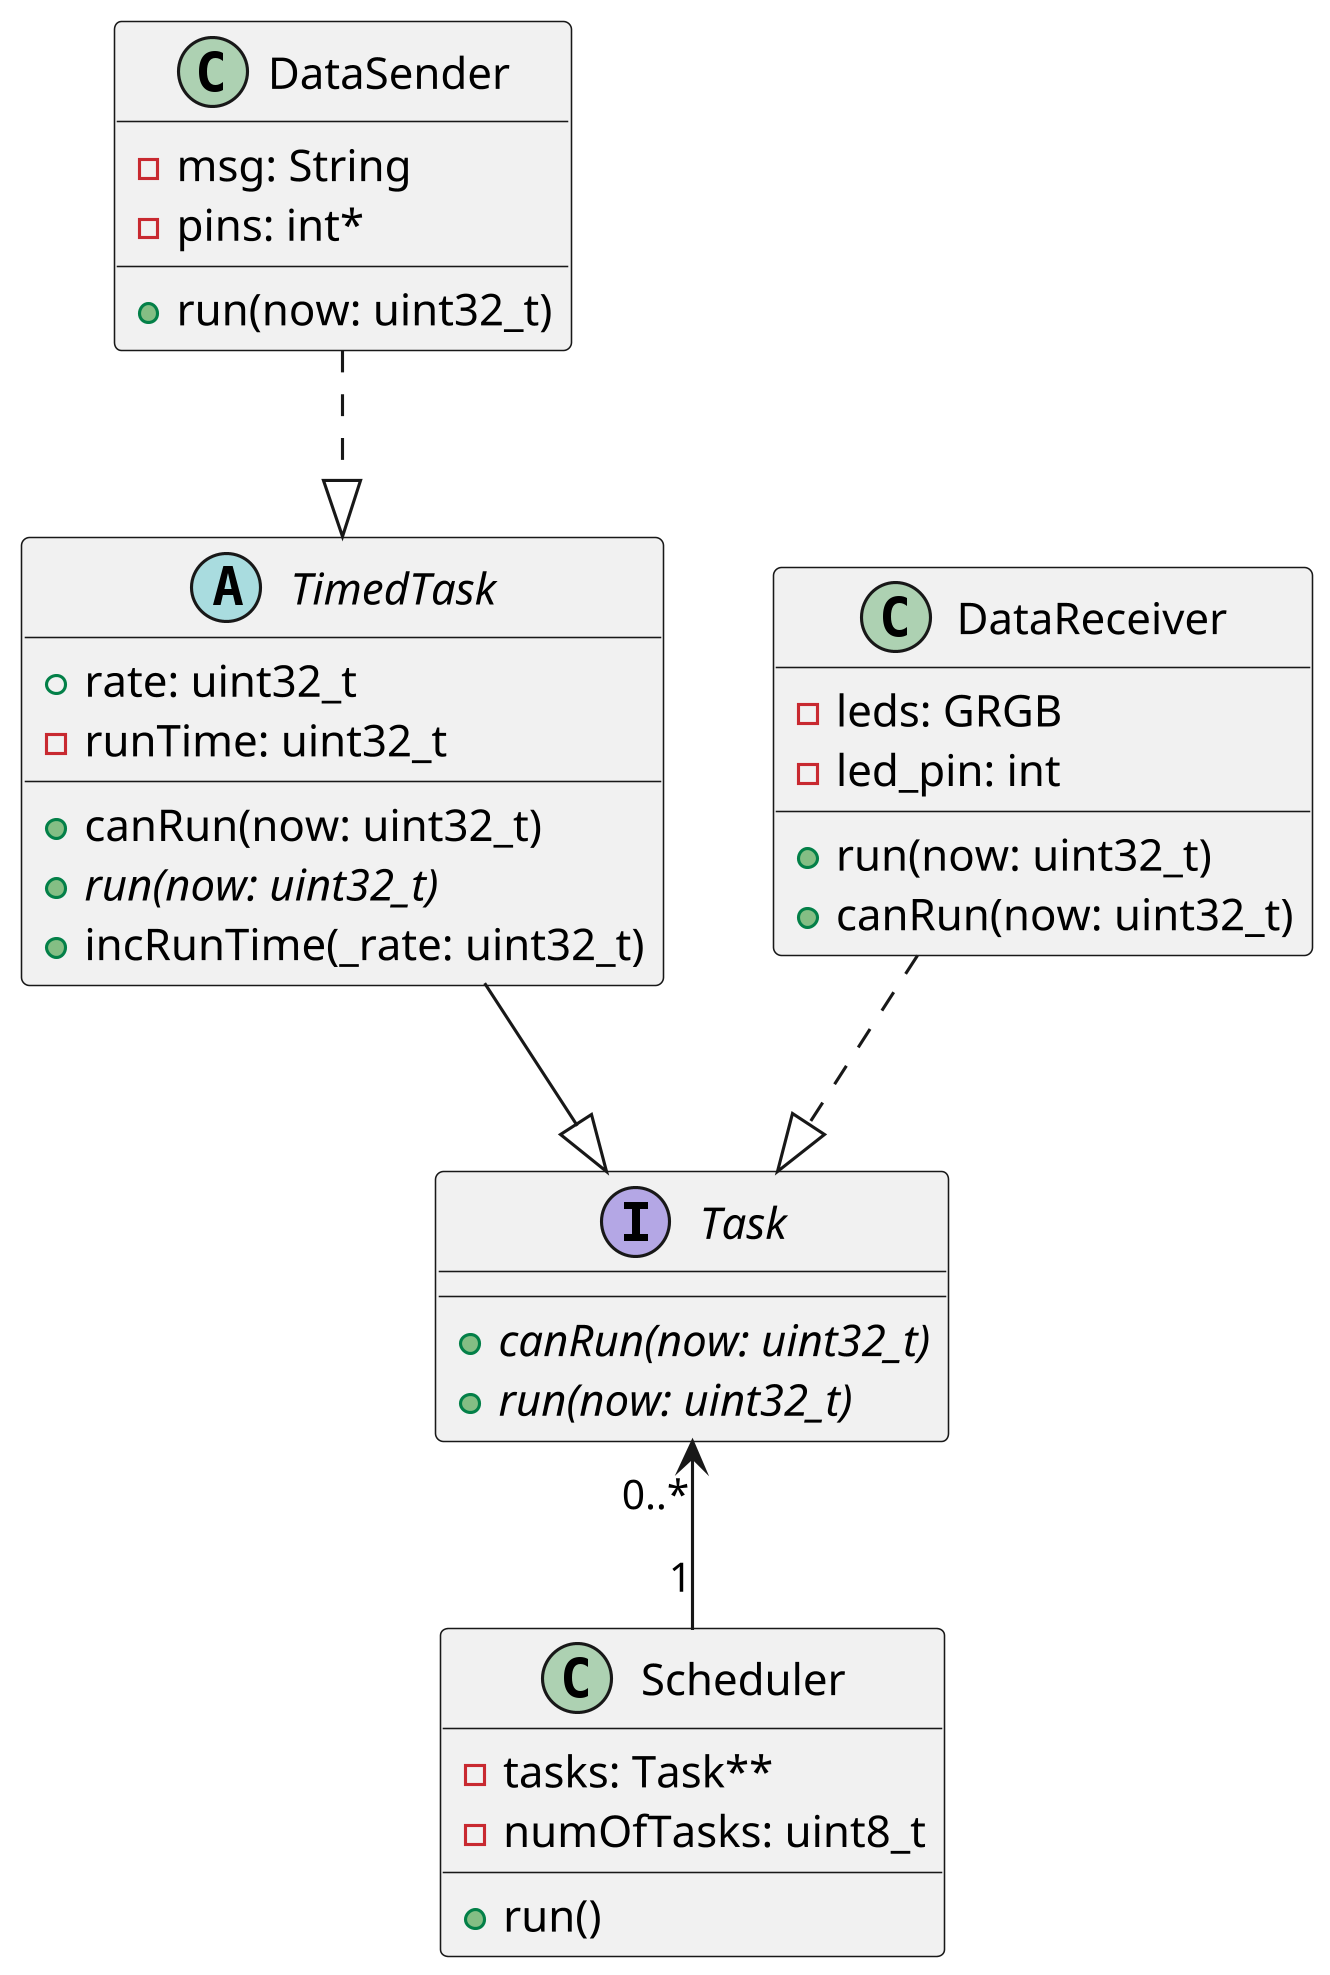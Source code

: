 
@startuml
skinparam dpi 300

' skinparam ClassAttributeIconSize 0

interface Task {
    + {abstract} canRun(now: uint32_t)
    + {abstract} run(now: uint32_t)
}

abstract TimedTask {
    + rate: uint32_t
    - runTime: uint32_t
    + canRun(now: uint32_t)
    + {abstract} run(now: uint32_t)
    + incRunTime(_rate: uint32_t)
}

class Scheduler {
    - tasks: Task**
    - numOfTasks: uint8_t
    + run()
}

class DataSender {
    - msg: String
    - pins: int*
    + run(now: uint32_t)
}

class DataReceiver {
    - leds: GRGB
    - led_pin: int
    + run(now: uint32_t)
    + canRun(now: uint32_t)
}

TimedTask --|> Task
Scheduler "1" -up-> "0..*" Task

DataReceiver .down.|> Task
DataSender .down.|> TimedTask
@enduml